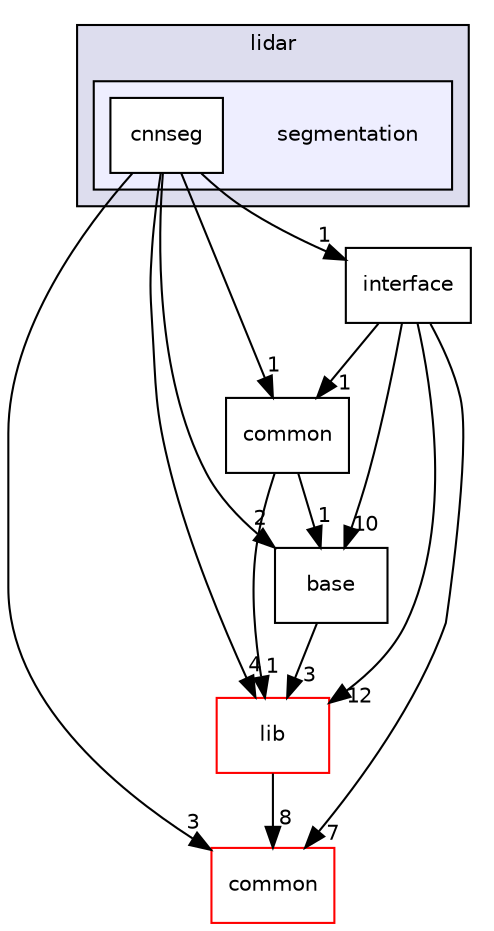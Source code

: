 digraph "modules/perception/obstacle/lidar/segmentation" {
  compound=true
  node [ fontsize="10", fontname="Helvetica"];
  edge [ labelfontsize="10", labelfontname="Helvetica"];
  subgraph clusterdir_cea3b47e46c6e7de2071488d5a5d379a {
    graph [ bgcolor="#ddddee", pencolor="black", label="lidar" fontname="Helvetica", fontsize="10", URL="dir_cea3b47e46c6e7de2071488d5a5d379a.html"]
  subgraph clusterdir_ca3f7d30cddeb31bd6182953afd14f2d {
    graph [ bgcolor="#eeeeff", pencolor="black", label="" URL="dir_ca3f7d30cddeb31bd6182953afd14f2d.html"];
    dir_ca3f7d30cddeb31bd6182953afd14f2d [shape=plaintext label="segmentation"];
    dir_4025c87b683dadcf41f9c751af7ac291 [shape=box label="cnnseg" color="black" fillcolor="white" style="filled" URL="dir_4025c87b683dadcf41f9c751af7ac291.html"];
  }
  }
  dir_3220e30e13cded4e45f58b87a1a3558a [shape=box label="base" URL="dir_3220e30e13cded4e45f58b87a1a3558a.html"];
  dir_9a5e51f49964887903df6eed98080585 [shape=box label="common" fillcolor="white" style="filled" color="red" URL="dir_9a5e51f49964887903df6eed98080585.html"];
  dir_0e511d950e936e02d380312a7eeeff9e [shape=box label="interface" URL="dir_0e511d950e936e02d380312a7eeeff9e.html"];
  dir_f4b69bafa7685ee9950d2dee42a2cc60 [shape=box label="common" URL="dir_f4b69bafa7685ee9950d2dee42a2cc60.html"];
  dir_4c1a26545ee9c743bf92254028874005 [shape=box label="lib" fillcolor="white" style="filled" color="red" URL="dir_4c1a26545ee9c743bf92254028874005.html"];
  dir_3220e30e13cded4e45f58b87a1a3558a->dir_4c1a26545ee9c743bf92254028874005 [headlabel="3", labeldistance=1.5 headhref="dir_000037_000145.html"];
  dir_4025c87b683dadcf41f9c751af7ac291->dir_3220e30e13cded4e45f58b87a1a3558a [headlabel="2", labeldistance=1.5 headhref="dir_000073_000037.html"];
  dir_4025c87b683dadcf41f9c751af7ac291->dir_9a5e51f49964887903df6eed98080585 [headlabel="3", labeldistance=1.5 headhref="dir_000073_000050.html"];
  dir_4025c87b683dadcf41f9c751af7ac291->dir_0e511d950e936e02d380312a7eeeff9e [headlabel="1", labeldistance=1.5 headhref="dir_000073_000156.html"];
  dir_4025c87b683dadcf41f9c751af7ac291->dir_f4b69bafa7685ee9950d2dee42a2cc60 [headlabel="1", labeldistance=1.5 headhref="dir_000073_000149.html"];
  dir_4025c87b683dadcf41f9c751af7ac291->dir_4c1a26545ee9c743bf92254028874005 [headlabel="4", labeldistance=1.5 headhref="dir_000073_000145.html"];
  dir_0e511d950e936e02d380312a7eeeff9e->dir_3220e30e13cded4e45f58b87a1a3558a [headlabel="10", labeldistance=1.5 headhref="dir_000156_000037.html"];
  dir_0e511d950e936e02d380312a7eeeff9e->dir_9a5e51f49964887903df6eed98080585 [headlabel="7", labeldistance=1.5 headhref="dir_000156_000050.html"];
  dir_0e511d950e936e02d380312a7eeeff9e->dir_f4b69bafa7685ee9950d2dee42a2cc60 [headlabel="1", labeldistance=1.5 headhref="dir_000156_000149.html"];
  dir_0e511d950e936e02d380312a7eeeff9e->dir_4c1a26545ee9c743bf92254028874005 [headlabel="12", labeldistance=1.5 headhref="dir_000156_000145.html"];
  dir_f4b69bafa7685ee9950d2dee42a2cc60->dir_3220e30e13cded4e45f58b87a1a3558a [headlabel="1", labeldistance=1.5 headhref="dir_000149_000037.html"];
  dir_f4b69bafa7685ee9950d2dee42a2cc60->dir_4c1a26545ee9c743bf92254028874005 [headlabel="1", labeldistance=1.5 headhref="dir_000149_000145.html"];
  dir_4c1a26545ee9c743bf92254028874005->dir_9a5e51f49964887903df6eed98080585 [headlabel="8", labeldistance=1.5 headhref="dir_000145_000050.html"];
}
